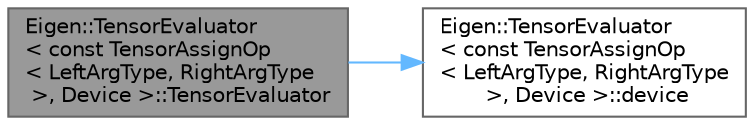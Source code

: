 digraph "Eigen::TensorEvaluator&lt; const TensorAssignOp&lt; LeftArgType, RightArgType &gt;, Device &gt;::TensorEvaluator"
{
 // LATEX_PDF_SIZE
  bgcolor="transparent";
  edge [fontname=Helvetica,fontsize=10,labelfontname=Helvetica,labelfontsize=10];
  node [fontname=Helvetica,fontsize=10,shape=box,height=0.2,width=0.4];
  rankdir="LR";
  Node1 [id="Node000001",label="Eigen::TensorEvaluator\l\< const TensorAssignOp\l\< LeftArgType, RightArgType\l \>, Device \>::TensorEvaluator",height=0.2,width=0.4,color="gray40", fillcolor="grey60", style="filled", fontcolor="black",tooltip=" "];
  Node1 -> Node2 [id="edge1_Node000001_Node000002",color="steelblue1",style="solid",tooltip=" "];
  Node2 [id="Node000002",label="Eigen::TensorEvaluator\l\< const TensorAssignOp\l\< LeftArgType, RightArgType\l \>, Device \>::device",height=0.2,width=0.4,color="grey40", fillcolor="white", style="filled",URL="$struct_eigen_1_1_tensor_evaluator.html#aa1eb26b743a6cafedceb567036276d4e",tooltip=" "];
}
